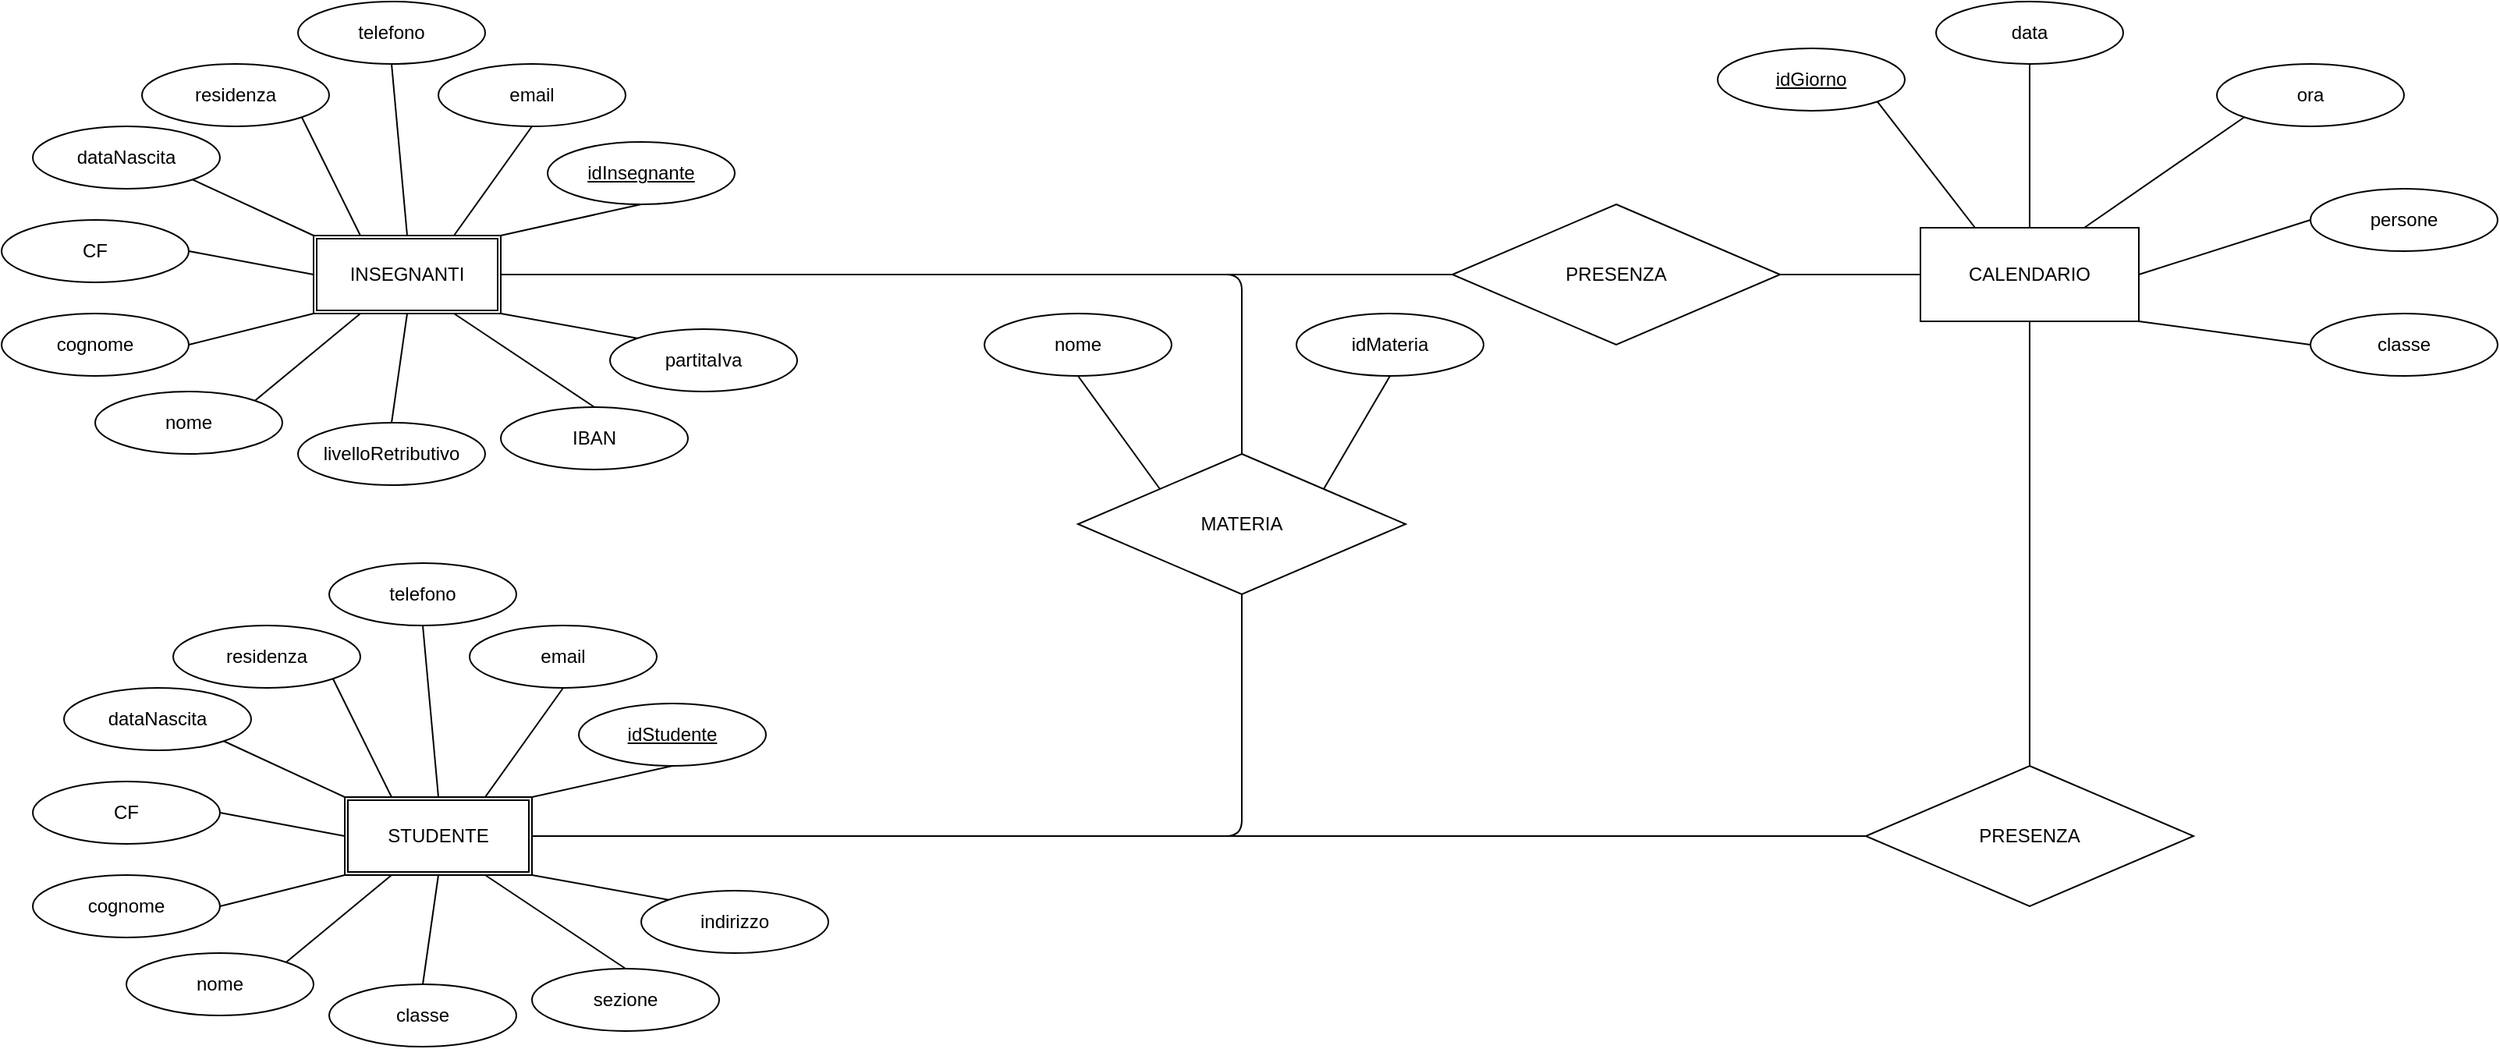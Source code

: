 <mxfile version="13.7.7" type="github" pages="2"><diagram id="qI81clyvV8bMDDEROBsS" name="E-R DIAGRAM"><mxGraphModel dx="1729" dy="923" grid="1" gridSize="10" guides="1" tooltips="1" connect="1" arrows="1" fold="1" page="1" pageScale="1" pageWidth="1654" pageHeight="1169" math="0" shadow="0"><root><mxCell id="dR3ndd4Q613FU5-W10N8-0"/><mxCell id="dR3ndd4Q613FU5-W10N8-1" parent="dR3ndd4Q613FU5-W10N8-0"/><mxCell id="dR3ndd4Q613FU5-W10N8-2" value="INSEGNANTI" style="shape=ext;double=1;rounded=0;whiteSpace=wrap;html=1;" vertex="1" parent="dR3ndd4Q613FU5-W10N8-1"><mxGeometry x="220" y="170" width="120" height="50" as="geometry"/></mxCell><mxCell id="dR3ndd4Q613FU5-W10N8-3" style="edgeStyle=orthogonalEdgeStyle;rounded=0;orthogonalLoop=1;jettySize=auto;html=1;exitX=0.5;exitY=1;exitDx=0;exitDy=0;" edge="1" parent="dR3ndd4Q613FU5-W10N8-1" source="dR3ndd4Q613FU5-W10N8-2" target="dR3ndd4Q613FU5-W10N8-2"><mxGeometry relative="1" as="geometry"/></mxCell><mxCell id="dR3ndd4Q613FU5-W10N8-4" value="nome" style="ellipse;whiteSpace=wrap;html=1;" vertex="1" parent="dR3ndd4Q613FU5-W10N8-1"><mxGeometry x="80" y="270" width="120" height="40" as="geometry"/></mxCell><mxCell id="dR3ndd4Q613FU5-W10N8-5" value="cognome" style="ellipse;whiteSpace=wrap;html=1;" vertex="1" parent="dR3ndd4Q613FU5-W10N8-1"><mxGeometry x="20" y="220" width="120" height="40" as="geometry"/></mxCell><mxCell id="dR3ndd4Q613FU5-W10N8-6" value="CF" style="ellipse;whiteSpace=wrap;html=1;" vertex="1" parent="dR3ndd4Q613FU5-W10N8-1"><mxGeometry x="20" y="160" width="120" height="40" as="geometry"/></mxCell><mxCell id="dR3ndd4Q613FU5-W10N8-7" value="dataNascita&lt;span style=&quot;color: rgba(0 , 0 , 0 , 0) ; font-family: monospace ; font-size: 0px&quot;&gt;%3CmxGraphModel%3E%3Croot%3E%3CmxCell%20id%3D%220%22%2F%3E%3CmxCell%20id%3D%221%22%20parent%3D%220%22%2F%3E%3CmxCell%20id%3D%222%22%20value%3D%22nome%22%20style%3D%22ellipse%3BwhiteSpace%3Dwrap%3Bhtml%3D1%3B%22%20vertex%3D%221%22%20parent%3D%221%22%3E%3CmxGeometry%20x%3D%22150%22%20y%3D%22710%22%20width%3D%22120%22%20height%3D%2240%22%20as%3D%22geometry%22%2F%3E%3C%2FmxCell%3E%3C%2Froot%3E%3C%2FmxGraphModel%3E&lt;/span&gt;" style="ellipse;whiteSpace=wrap;html=1;" vertex="1" parent="dR3ndd4Q613FU5-W10N8-1"><mxGeometry x="40" y="100" width="120" height="40" as="geometry"/></mxCell><mxCell id="dR3ndd4Q613FU5-W10N8-8" value="residenza" style="ellipse;whiteSpace=wrap;html=1;" vertex="1" parent="dR3ndd4Q613FU5-W10N8-1"><mxGeometry x="110" y="60" width="120" height="40" as="geometry"/></mxCell><mxCell id="dR3ndd4Q613FU5-W10N8-9" value="telefono" style="ellipse;whiteSpace=wrap;html=1;" vertex="1" parent="dR3ndd4Q613FU5-W10N8-1"><mxGeometry x="210" y="20" width="120" height="40" as="geometry"/></mxCell><mxCell id="dR3ndd4Q613FU5-W10N8-10" value="email" style="ellipse;whiteSpace=wrap;html=1;" vertex="1" parent="dR3ndd4Q613FU5-W10N8-1"><mxGeometry x="300" y="60" width="120" height="40" as="geometry"/></mxCell><mxCell id="dR3ndd4Q613FU5-W10N8-11" value="&lt;u&gt;idInsegnante&lt;/u&gt;" style="ellipse;whiteSpace=wrap;html=1;" vertex="1" parent="dR3ndd4Q613FU5-W10N8-1"><mxGeometry x="370" y="110" width="120" height="40" as="geometry"/></mxCell><mxCell id="dR3ndd4Q613FU5-W10N8-12" value="livelloRetributivo" style="ellipse;whiteSpace=wrap;html=1;" vertex="1" parent="dR3ndd4Q613FU5-W10N8-1"><mxGeometry x="210" y="290" width="120" height="40" as="geometry"/></mxCell><mxCell id="dR3ndd4Q613FU5-W10N8-13" value="" style="endArrow=none;html=1;entryX=0.5;entryY=1;entryDx=0;entryDy=0;exitX=0.5;exitY=0;exitDx=0;exitDy=0;" edge="1" parent="dR3ndd4Q613FU5-W10N8-1" source="dR3ndd4Q613FU5-W10N8-2" target="dR3ndd4Q613FU5-W10N8-9"><mxGeometry width="50" height="50" relative="1" as="geometry"><mxPoint x="260" y="230" as="sourcePoint"/><mxPoint x="310" y="180" as="targetPoint"/></mxGeometry></mxCell><mxCell id="dR3ndd4Q613FU5-W10N8-14" value="" style="endArrow=none;html=1;entryX=0.5;entryY=1;entryDx=0;entryDy=0;exitX=0.75;exitY=0;exitDx=0;exitDy=0;" edge="1" parent="dR3ndd4Q613FU5-W10N8-1" source="dR3ndd4Q613FU5-W10N8-2" target="dR3ndd4Q613FU5-W10N8-10"><mxGeometry width="50" height="50" relative="1" as="geometry"><mxPoint x="310" y="160" as="sourcePoint"/><mxPoint x="280" y="70" as="targetPoint"/></mxGeometry></mxCell><mxCell id="dR3ndd4Q613FU5-W10N8-15" value="" style="endArrow=none;html=1;entryX=0.5;entryY=1;entryDx=0;entryDy=0;exitX=1;exitY=0;exitDx=0;exitDy=0;" edge="1" parent="dR3ndd4Q613FU5-W10N8-1" source="dR3ndd4Q613FU5-W10N8-2" target="dR3ndd4Q613FU5-W10N8-11"><mxGeometry width="50" height="50" relative="1" as="geometry"><mxPoint x="300" y="190" as="sourcePoint"/><mxPoint x="290" y="80" as="targetPoint"/></mxGeometry></mxCell><mxCell id="dR3ndd4Q613FU5-W10N8-16" value="" style="endArrow=none;html=1;entryX=1;entryY=1;entryDx=0;entryDy=0;exitX=0.25;exitY=0;exitDx=0;exitDy=0;" edge="1" parent="dR3ndd4Q613FU5-W10N8-1" source="dR3ndd4Q613FU5-W10N8-2" target="dR3ndd4Q613FU5-W10N8-8"><mxGeometry width="50" height="50" relative="1" as="geometry"><mxPoint x="310" y="200" as="sourcePoint"/><mxPoint x="300" y="90" as="targetPoint"/></mxGeometry></mxCell><mxCell id="dR3ndd4Q613FU5-W10N8-17" value="" style="endArrow=none;html=1;entryX=1;entryY=1;entryDx=0;entryDy=0;exitX=0;exitY=0;exitDx=0;exitDy=0;" edge="1" parent="dR3ndd4Q613FU5-W10N8-1" source="dR3ndd4Q613FU5-W10N8-2" target="dR3ndd4Q613FU5-W10N8-7"><mxGeometry width="50" height="50" relative="1" as="geometry"><mxPoint x="320" y="210" as="sourcePoint"/><mxPoint x="310" y="100" as="targetPoint"/></mxGeometry></mxCell><mxCell id="dR3ndd4Q613FU5-W10N8-18" value="" style="endArrow=none;html=1;entryX=1;entryY=0.5;entryDx=0;entryDy=0;exitX=0;exitY=0.5;exitDx=0;exitDy=0;" edge="1" parent="dR3ndd4Q613FU5-W10N8-1" source="dR3ndd4Q613FU5-W10N8-2" target="dR3ndd4Q613FU5-W10N8-6"><mxGeometry width="50" height="50" relative="1" as="geometry"><mxPoint x="330" y="220" as="sourcePoint"/><mxPoint x="320" y="110" as="targetPoint"/></mxGeometry></mxCell><mxCell id="dR3ndd4Q613FU5-W10N8-19" value="" style="endArrow=none;html=1;entryX=1;entryY=0.5;entryDx=0;entryDy=0;exitX=0;exitY=1;exitDx=0;exitDy=0;" edge="1" parent="dR3ndd4Q613FU5-W10N8-1" source="dR3ndd4Q613FU5-W10N8-2" target="dR3ndd4Q613FU5-W10N8-5"><mxGeometry width="50" height="50" relative="1" as="geometry"><mxPoint x="340" y="230" as="sourcePoint"/><mxPoint x="330" y="120" as="targetPoint"/></mxGeometry></mxCell><mxCell id="dR3ndd4Q613FU5-W10N8-20" value="" style="endArrow=none;html=1;exitX=0.25;exitY=1;exitDx=0;exitDy=0;entryX=1;entryY=0;entryDx=0;entryDy=0;" edge="1" parent="dR3ndd4Q613FU5-W10N8-1" source="dR3ndd4Q613FU5-W10N8-2" target="dR3ndd4Q613FU5-W10N8-4"><mxGeometry width="50" height="50" relative="1" as="geometry"><mxPoint x="350" y="240" as="sourcePoint"/><mxPoint x="340" y="130" as="targetPoint"/></mxGeometry></mxCell><mxCell id="dR3ndd4Q613FU5-W10N8-21" value="" style="endArrow=none;html=1;entryX=0.5;entryY=1;entryDx=0;entryDy=0;exitX=0.5;exitY=0;exitDx=0;exitDy=0;" edge="1" parent="dR3ndd4Q613FU5-W10N8-1" source="dR3ndd4Q613FU5-W10N8-12" target="dR3ndd4Q613FU5-W10N8-2"><mxGeometry width="50" height="50" relative="1" as="geometry"><mxPoint x="360" y="250" as="sourcePoint"/><mxPoint x="350" y="140" as="targetPoint"/></mxGeometry></mxCell><mxCell id="dR3ndd4Q613FU5-W10N8-22" value="IBAN" style="ellipse;whiteSpace=wrap;html=1;" vertex="1" parent="dR3ndd4Q613FU5-W10N8-1"><mxGeometry x="340" y="280" width="120" height="40" as="geometry"/></mxCell><mxCell id="dR3ndd4Q613FU5-W10N8-23" value="partitaIva" style="ellipse;whiteSpace=wrap;html=1;" vertex="1" parent="dR3ndd4Q613FU5-W10N8-1"><mxGeometry x="410" y="230" width="120" height="40" as="geometry"/></mxCell><mxCell id="dR3ndd4Q613FU5-W10N8-24" value="" style="endArrow=none;html=1;entryX=0.5;entryY=0;entryDx=0;entryDy=0;exitX=0.75;exitY=1;exitDx=0;exitDy=0;" edge="1" parent="dR3ndd4Q613FU5-W10N8-1" source="dR3ndd4Q613FU5-W10N8-2" target="dR3ndd4Q613FU5-W10N8-22"><mxGeometry width="50" height="50" relative="1" as="geometry"><mxPoint x="260" y="230" as="sourcePoint"/><mxPoint x="310" y="180" as="targetPoint"/></mxGeometry></mxCell><mxCell id="dR3ndd4Q613FU5-W10N8-25" value="" style="endArrow=none;html=1;entryX=0;entryY=0;entryDx=0;entryDy=0;exitX=1;exitY=1;exitDx=0;exitDy=0;" edge="1" parent="dR3ndd4Q613FU5-W10N8-1" source="dR3ndd4Q613FU5-W10N8-2" target="dR3ndd4Q613FU5-W10N8-23"><mxGeometry width="50" height="50" relative="1" as="geometry"><mxPoint x="320" y="230" as="sourcePoint"/><mxPoint x="410" y="290" as="targetPoint"/></mxGeometry></mxCell><mxCell id="dR3ndd4Q613FU5-W10N8-26" value="STUDENTE" style="shape=ext;double=1;rounded=0;whiteSpace=wrap;html=1;" vertex="1" parent="dR3ndd4Q613FU5-W10N8-1"><mxGeometry x="240" y="530" width="120" height="50" as="geometry"/></mxCell><mxCell id="dR3ndd4Q613FU5-W10N8-27" style="edgeStyle=orthogonalEdgeStyle;rounded=0;orthogonalLoop=1;jettySize=auto;html=1;exitX=0.5;exitY=1;exitDx=0;exitDy=0;" edge="1" parent="dR3ndd4Q613FU5-W10N8-1" source="dR3ndd4Q613FU5-W10N8-26" target="dR3ndd4Q613FU5-W10N8-26"><mxGeometry relative="1" as="geometry"/></mxCell><mxCell id="dR3ndd4Q613FU5-W10N8-28" value="nome" style="ellipse;whiteSpace=wrap;html=1;" vertex="1" parent="dR3ndd4Q613FU5-W10N8-1"><mxGeometry x="100" y="630" width="120" height="40" as="geometry"/></mxCell><mxCell id="dR3ndd4Q613FU5-W10N8-29" value="cognome" style="ellipse;whiteSpace=wrap;html=1;" vertex="1" parent="dR3ndd4Q613FU5-W10N8-1"><mxGeometry x="40" y="580" width="120" height="40" as="geometry"/></mxCell><mxCell id="dR3ndd4Q613FU5-W10N8-30" value="CF" style="ellipse;whiteSpace=wrap;html=1;" vertex="1" parent="dR3ndd4Q613FU5-W10N8-1"><mxGeometry x="40" y="520" width="120" height="40" as="geometry"/></mxCell><mxCell id="dR3ndd4Q613FU5-W10N8-31" value="dataNascita&lt;span style=&quot;color: rgba(0 , 0 , 0 , 0) ; font-family: monospace ; font-size: 0px&quot;&gt;%3CmxGraphModel%3E%3Croot%3E%3CmxCell%20id%3D%220%22%2F%3E%3CmxCell%20id%3D%221%22%20parent%3D%220%22%2F%3E%3CmxCell%20id%3D%222%22%20value%3D%22nome%22%20style%3D%22ellipse%3BwhiteSpace%3Dwrap%3Bhtml%3D1%3B%22%20vertex%3D%221%22%20parent%3D%221%22%3E%3CmxGeometry%20x%3D%22150%22%20y%3D%22710%22%20width%3D%22120%22%20height%3D%2240%22%20as%3D%22geometry%22%2F%3E%3C%2FmxCell%3E%3C%2Froot%3E%3C%2FmxGraphModel%3E&lt;/span&gt;" style="ellipse;whiteSpace=wrap;html=1;" vertex="1" parent="dR3ndd4Q613FU5-W10N8-1"><mxGeometry x="60" y="460" width="120" height="40" as="geometry"/></mxCell><mxCell id="dR3ndd4Q613FU5-W10N8-32" value="residenza" style="ellipse;whiteSpace=wrap;html=1;" vertex="1" parent="dR3ndd4Q613FU5-W10N8-1"><mxGeometry x="130" y="420" width="120" height="40" as="geometry"/></mxCell><mxCell id="dR3ndd4Q613FU5-W10N8-33" value="telefono" style="ellipse;whiteSpace=wrap;html=1;" vertex="1" parent="dR3ndd4Q613FU5-W10N8-1"><mxGeometry x="230" y="380" width="120" height="40" as="geometry"/></mxCell><mxCell id="dR3ndd4Q613FU5-W10N8-34" value="email" style="ellipse;whiteSpace=wrap;html=1;" vertex="1" parent="dR3ndd4Q613FU5-W10N8-1"><mxGeometry x="320" y="420" width="120" height="40" as="geometry"/></mxCell><mxCell id="dR3ndd4Q613FU5-W10N8-35" value="&lt;u&gt;idStudente&lt;/u&gt;" style="ellipse;whiteSpace=wrap;html=1;" vertex="1" parent="dR3ndd4Q613FU5-W10N8-1"><mxGeometry x="390" y="470" width="120" height="40" as="geometry"/></mxCell><mxCell id="dR3ndd4Q613FU5-W10N8-36" value="classe" style="ellipse;whiteSpace=wrap;html=1;" vertex="1" parent="dR3ndd4Q613FU5-W10N8-1"><mxGeometry x="230" y="650" width="120" height="40" as="geometry"/></mxCell><mxCell id="dR3ndd4Q613FU5-W10N8-37" value="" style="endArrow=none;html=1;entryX=0.5;entryY=1;entryDx=0;entryDy=0;exitX=0.5;exitY=0;exitDx=0;exitDy=0;" edge="1" parent="dR3ndd4Q613FU5-W10N8-1" source="dR3ndd4Q613FU5-W10N8-26" target="dR3ndd4Q613FU5-W10N8-33"><mxGeometry width="50" height="50" relative="1" as="geometry"><mxPoint x="280" y="590" as="sourcePoint"/><mxPoint x="330" y="540" as="targetPoint"/></mxGeometry></mxCell><mxCell id="dR3ndd4Q613FU5-W10N8-38" value="" style="endArrow=none;html=1;entryX=0.5;entryY=1;entryDx=0;entryDy=0;exitX=0.75;exitY=0;exitDx=0;exitDy=0;" edge="1" parent="dR3ndd4Q613FU5-W10N8-1" source="dR3ndd4Q613FU5-W10N8-26" target="dR3ndd4Q613FU5-W10N8-34"><mxGeometry width="50" height="50" relative="1" as="geometry"><mxPoint x="330" y="520" as="sourcePoint"/><mxPoint x="300" y="430" as="targetPoint"/></mxGeometry></mxCell><mxCell id="dR3ndd4Q613FU5-W10N8-39" value="" style="endArrow=none;html=1;entryX=0.5;entryY=1;entryDx=0;entryDy=0;exitX=1;exitY=0;exitDx=0;exitDy=0;" edge="1" parent="dR3ndd4Q613FU5-W10N8-1" source="dR3ndd4Q613FU5-W10N8-26" target="dR3ndd4Q613FU5-W10N8-35"><mxGeometry width="50" height="50" relative="1" as="geometry"><mxPoint x="320" y="550" as="sourcePoint"/><mxPoint x="310" y="440" as="targetPoint"/></mxGeometry></mxCell><mxCell id="dR3ndd4Q613FU5-W10N8-40" value="" style="endArrow=none;html=1;entryX=1;entryY=1;entryDx=0;entryDy=0;exitX=0.25;exitY=0;exitDx=0;exitDy=0;" edge="1" parent="dR3ndd4Q613FU5-W10N8-1" source="dR3ndd4Q613FU5-W10N8-26" target="dR3ndd4Q613FU5-W10N8-32"><mxGeometry width="50" height="50" relative="1" as="geometry"><mxPoint x="330" y="560" as="sourcePoint"/><mxPoint x="320" y="450" as="targetPoint"/></mxGeometry></mxCell><mxCell id="dR3ndd4Q613FU5-W10N8-41" value="" style="endArrow=none;html=1;entryX=1;entryY=1;entryDx=0;entryDy=0;exitX=0;exitY=0;exitDx=0;exitDy=0;" edge="1" parent="dR3ndd4Q613FU5-W10N8-1" source="dR3ndd4Q613FU5-W10N8-26" target="dR3ndd4Q613FU5-W10N8-31"><mxGeometry width="50" height="50" relative="1" as="geometry"><mxPoint x="340" y="570" as="sourcePoint"/><mxPoint x="330" y="460" as="targetPoint"/></mxGeometry></mxCell><mxCell id="dR3ndd4Q613FU5-W10N8-42" value="" style="endArrow=none;html=1;entryX=1;entryY=0.5;entryDx=0;entryDy=0;exitX=0;exitY=0.5;exitDx=0;exitDy=0;" edge="1" parent="dR3ndd4Q613FU5-W10N8-1" source="dR3ndd4Q613FU5-W10N8-26" target="dR3ndd4Q613FU5-W10N8-30"><mxGeometry width="50" height="50" relative="1" as="geometry"><mxPoint x="350" y="580" as="sourcePoint"/><mxPoint x="340" y="470" as="targetPoint"/></mxGeometry></mxCell><mxCell id="dR3ndd4Q613FU5-W10N8-43" value="" style="endArrow=none;html=1;entryX=1;entryY=0.5;entryDx=0;entryDy=0;exitX=0;exitY=1;exitDx=0;exitDy=0;" edge="1" parent="dR3ndd4Q613FU5-W10N8-1" source="dR3ndd4Q613FU5-W10N8-26" target="dR3ndd4Q613FU5-W10N8-29"><mxGeometry width="50" height="50" relative="1" as="geometry"><mxPoint x="360" y="590" as="sourcePoint"/><mxPoint x="350" y="480" as="targetPoint"/></mxGeometry></mxCell><mxCell id="dR3ndd4Q613FU5-W10N8-44" value="" style="endArrow=none;html=1;exitX=0.25;exitY=1;exitDx=0;exitDy=0;entryX=1;entryY=0;entryDx=0;entryDy=0;" edge="1" parent="dR3ndd4Q613FU5-W10N8-1" source="dR3ndd4Q613FU5-W10N8-26" target="dR3ndd4Q613FU5-W10N8-28"><mxGeometry width="50" height="50" relative="1" as="geometry"><mxPoint x="370" y="600" as="sourcePoint"/><mxPoint x="360" y="490" as="targetPoint"/></mxGeometry></mxCell><mxCell id="dR3ndd4Q613FU5-W10N8-45" value="" style="endArrow=none;html=1;entryX=0.5;entryY=1;entryDx=0;entryDy=0;exitX=0.5;exitY=0;exitDx=0;exitDy=0;" edge="1" parent="dR3ndd4Q613FU5-W10N8-1" source="dR3ndd4Q613FU5-W10N8-36" target="dR3ndd4Q613FU5-W10N8-26"><mxGeometry width="50" height="50" relative="1" as="geometry"><mxPoint x="380" y="610" as="sourcePoint"/><mxPoint x="370" y="500" as="targetPoint"/></mxGeometry></mxCell><mxCell id="dR3ndd4Q613FU5-W10N8-46" value="sezione" style="ellipse;whiteSpace=wrap;html=1;" vertex="1" parent="dR3ndd4Q613FU5-W10N8-1"><mxGeometry x="360" y="640" width="120" height="40" as="geometry"/></mxCell><mxCell id="dR3ndd4Q613FU5-W10N8-47" value="indirizzo" style="ellipse;whiteSpace=wrap;html=1;" vertex="1" parent="dR3ndd4Q613FU5-W10N8-1"><mxGeometry x="430" y="590" width="120" height="40" as="geometry"/></mxCell><mxCell id="dR3ndd4Q613FU5-W10N8-48" value="" style="endArrow=none;html=1;entryX=0.5;entryY=0;entryDx=0;entryDy=0;exitX=0.75;exitY=1;exitDx=0;exitDy=0;" edge="1" parent="dR3ndd4Q613FU5-W10N8-1" source="dR3ndd4Q613FU5-W10N8-26" target="dR3ndd4Q613FU5-W10N8-46"><mxGeometry width="50" height="50" relative="1" as="geometry"><mxPoint x="280" y="590" as="sourcePoint"/><mxPoint x="330" y="540" as="targetPoint"/></mxGeometry></mxCell><mxCell id="dR3ndd4Q613FU5-W10N8-49" value="" style="endArrow=none;html=1;entryX=0;entryY=0;entryDx=0;entryDy=0;exitX=1;exitY=1;exitDx=0;exitDy=0;" edge="1" parent="dR3ndd4Q613FU5-W10N8-1" source="dR3ndd4Q613FU5-W10N8-26" target="dR3ndd4Q613FU5-W10N8-47"><mxGeometry width="50" height="50" relative="1" as="geometry"><mxPoint x="340" y="590" as="sourcePoint"/><mxPoint x="430" y="650" as="targetPoint"/></mxGeometry></mxCell><mxCell id="dR3ndd4Q613FU5-W10N8-50" value="MATERIA" style="rhombus;whiteSpace=wrap;html=1;" vertex="1" parent="dR3ndd4Q613FU5-W10N8-1"><mxGeometry x="710" y="310" width="210" height="90" as="geometry"/></mxCell><mxCell id="dR3ndd4Q613FU5-W10N8-51" value="" style="endArrow=none;html=1;entryX=0.5;entryY=0;entryDx=0;entryDy=0;exitX=1;exitY=0.5;exitDx=0;exitDy=0;" edge="1" parent="dR3ndd4Q613FU5-W10N8-1" source="dR3ndd4Q613FU5-W10N8-2" target="dR3ndd4Q613FU5-W10N8-50"><mxGeometry width="50" height="50" relative="1" as="geometry"><mxPoint x="440" y="390" as="sourcePoint"/><mxPoint x="490" y="340" as="targetPoint"/><Array as="points"><mxPoint x="815" y="195"/></Array></mxGeometry></mxCell><mxCell id="dR3ndd4Q613FU5-W10N8-52" value="" style="endArrow=none;html=1;entryX=0.5;entryY=1;entryDx=0;entryDy=0;exitX=1;exitY=0.5;exitDx=0;exitDy=0;" edge="1" parent="dR3ndd4Q613FU5-W10N8-1" source="dR3ndd4Q613FU5-W10N8-26" target="dR3ndd4Q613FU5-W10N8-50"><mxGeometry width="50" height="50" relative="1" as="geometry"><mxPoint x="350" y="205" as="sourcePoint"/><mxPoint x="605.0" y="310" as="targetPoint"/><Array as="points"><mxPoint x="815" y="555"/></Array></mxGeometry></mxCell><mxCell id="dR3ndd4Q613FU5-W10N8-53" value="nome" style="ellipse;whiteSpace=wrap;html=1;" vertex="1" parent="dR3ndd4Q613FU5-W10N8-1"><mxGeometry x="650" y="220" width="120" height="40" as="geometry"/></mxCell><mxCell id="dR3ndd4Q613FU5-W10N8-54" value="idMateria" style="ellipse;whiteSpace=wrap;html=1;" vertex="1" parent="dR3ndd4Q613FU5-W10N8-1"><mxGeometry x="850" y="220" width="120" height="40" as="geometry"/></mxCell><mxCell id="dR3ndd4Q613FU5-W10N8-57" style="edgeStyle=orthogonalEdgeStyle;rounded=0;orthogonalLoop=1;jettySize=auto;html=1;exitX=0.5;exitY=1;exitDx=0;exitDy=0;" edge="1" parent="dR3ndd4Q613FU5-W10N8-1"><mxGeometry relative="1" as="geometry"><mxPoint x="990" y="280" as="sourcePoint"/><mxPoint x="990" y="280" as="targetPoint"/></mxGeometry></mxCell><mxCell id="dR3ndd4Q613FU5-W10N8-58" value="" style="endArrow=none;html=1;entryX=0.5;entryY=1;entryDx=0;entryDy=0;exitX=1;exitY=0;exitDx=0;exitDy=0;" edge="1" parent="dR3ndd4Q613FU5-W10N8-1" source="dR3ndd4Q613FU5-W10N8-50" target="dR3ndd4Q613FU5-W10N8-54"><mxGeometry width="50" height="50" relative="1" as="geometry"><mxPoint x="440" y="390" as="sourcePoint"/><mxPoint x="490" y="340" as="targetPoint"/></mxGeometry></mxCell><mxCell id="dR3ndd4Q613FU5-W10N8-59" value="" style="endArrow=none;html=1;entryX=0.5;entryY=1;entryDx=0;entryDy=0;exitX=0;exitY=0;exitDx=0;exitDy=0;" edge="1" parent="dR3ndd4Q613FU5-W10N8-1" source="dR3ndd4Q613FU5-W10N8-50" target="dR3ndd4Q613FU5-W10N8-53"><mxGeometry width="50" height="50" relative="1" as="geometry"><mxPoint x="878" y="343" as="sourcePoint"/><mxPoint x="910" y="250" as="targetPoint"/></mxGeometry></mxCell><mxCell id="dR3ndd4Q613FU5-W10N8-63" value="CALENDARIO" style="rounded=0;whiteSpace=wrap;html=1;" vertex="1" parent="dR3ndd4Q613FU5-W10N8-1"><mxGeometry x="1250" y="165" width="140" height="60" as="geometry"/></mxCell><mxCell id="dR3ndd4Q613FU5-W10N8-64" value="data" style="ellipse;whiteSpace=wrap;html=1;" vertex="1" parent="dR3ndd4Q613FU5-W10N8-1"><mxGeometry x="1260" y="20" width="120" height="40" as="geometry"/></mxCell><mxCell id="dR3ndd4Q613FU5-W10N8-65" value="&lt;u&gt;idGiorno&lt;/u&gt;" style="ellipse;whiteSpace=wrap;html=1;" vertex="1" parent="dR3ndd4Q613FU5-W10N8-1"><mxGeometry x="1120" y="50" width="120" height="40" as="geometry"/></mxCell><mxCell id="dR3ndd4Q613FU5-W10N8-66" value="ora" style="ellipse;whiteSpace=wrap;html=1;" vertex="1" parent="dR3ndd4Q613FU5-W10N8-1"><mxGeometry x="1440" y="60" width="120" height="40" as="geometry"/></mxCell><mxCell id="dR3ndd4Q613FU5-W10N8-67" value="persone" style="ellipse;whiteSpace=wrap;html=1;" vertex="1" parent="dR3ndd4Q613FU5-W10N8-1"><mxGeometry x="1500" y="140" width="120" height="40" as="geometry"/></mxCell><mxCell id="dR3ndd4Q613FU5-W10N8-68" value="classe" style="ellipse;whiteSpace=wrap;html=1;" vertex="1" parent="dR3ndd4Q613FU5-W10N8-1"><mxGeometry x="1500" y="220" width="120" height="40" as="geometry"/></mxCell><mxCell id="dR3ndd4Q613FU5-W10N8-71" value="PRESENZA" style="rhombus;whiteSpace=wrap;html=1;" vertex="1" parent="dR3ndd4Q613FU5-W10N8-1"><mxGeometry x="1215" y="510" width="210" height="90" as="geometry"/></mxCell><mxCell id="dR3ndd4Q613FU5-W10N8-72" value="" style="endArrow=none;html=1;exitX=1;exitY=0.5;exitDx=0;exitDy=0;entryX=0;entryY=0.5;entryDx=0;entryDy=0;" edge="1" parent="dR3ndd4Q613FU5-W10N8-1" source="dR3ndd4Q613FU5-W10N8-26" target="dR3ndd4Q613FU5-W10N8-71"><mxGeometry width="50" height="50" relative="1" as="geometry"><mxPoint x="940" y="600" as="sourcePoint"/><mxPoint x="990" y="550" as="targetPoint"/></mxGeometry></mxCell><mxCell id="dR3ndd4Q613FU5-W10N8-73" value="" style="endArrow=none;html=1;entryX=0.5;entryY=1;entryDx=0;entryDy=0;exitX=0.5;exitY=0;exitDx=0;exitDy=0;" edge="1" parent="dR3ndd4Q613FU5-W10N8-1" source="dR3ndd4Q613FU5-W10N8-71" target="dR3ndd4Q613FU5-W10N8-63"><mxGeometry width="50" height="50" relative="1" as="geometry"><mxPoint x="860" y="310" as="sourcePoint"/><mxPoint x="910" y="260" as="targetPoint"/></mxGeometry></mxCell><mxCell id="dR3ndd4Q613FU5-W10N8-74" value="" style="endArrow=none;html=1;exitX=1;exitY=0.5;exitDx=0;exitDy=0;entryX=0;entryY=0.5;entryDx=0;entryDy=0;" edge="1" parent="dR3ndd4Q613FU5-W10N8-1" source="dR3ndd4Q613FU5-W10N8-2" target="dR3ndd4Q613FU5-W10N8-83"><mxGeometry width="50" height="50" relative="1" as="geometry"><mxPoint x="860" y="310" as="sourcePoint"/><mxPoint x="1010" y="195" as="targetPoint"/></mxGeometry></mxCell><mxCell id="dR3ndd4Q613FU5-W10N8-76" value="" style="endArrow=none;html=1;entryX=0.5;entryY=1;entryDx=0;entryDy=0;exitX=0.5;exitY=0;exitDx=0;exitDy=0;" edge="1" parent="dR3ndd4Q613FU5-W10N8-1" source="dR3ndd4Q613FU5-W10N8-63" target="dR3ndd4Q613FU5-W10N8-64"><mxGeometry width="50" height="50" relative="1" as="geometry"><mxPoint x="1295" y="145" as="sourcePoint"/><mxPoint x="1345" y="95" as="targetPoint"/></mxGeometry></mxCell><mxCell id="dR3ndd4Q613FU5-W10N8-78" value="" style="endArrow=none;html=1;entryX=1;entryY=1;entryDx=0;entryDy=0;exitX=0.25;exitY=0;exitDx=0;exitDy=0;" edge="1" parent="dR3ndd4Q613FU5-W10N8-1" source="dR3ndd4Q613FU5-W10N8-63" target="dR3ndd4Q613FU5-W10N8-65"><mxGeometry width="50" height="50" relative="1" as="geometry"><mxPoint x="1330" y="175" as="sourcePoint"/><mxPoint x="1330" y="70" as="targetPoint"/></mxGeometry></mxCell><mxCell id="dR3ndd4Q613FU5-W10N8-80" value="" style="endArrow=none;html=1;entryX=0;entryY=1;entryDx=0;entryDy=0;exitX=0.75;exitY=0;exitDx=0;exitDy=0;" edge="1" parent="dR3ndd4Q613FU5-W10N8-1" source="dR3ndd4Q613FU5-W10N8-63" target="dR3ndd4Q613FU5-W10N8-66"><mxGeometry width="50" height="50" relative="1" as="geometry"><mxPoint x="1340" y="185" as="sourcePoint"/><mxPoint x="1340" y="80" as="targetPoint"/></mxGeometry></mxCell><mxCell id="dR3ndd4Q613FU5-W10N8-81" value="" style="endArrow=none;html=1;entryX=0;entryY=0.5;entryDx=0;entryDy=0;exitX=1;exitY=0.5;exitDx=0;exitDy=0;" edge="1" parent="dR3ndd4Q613FU5-W10N8-1" source="dR3ndd4Q613FU5-W10N8-63" target="dR3ndd4Q613FU5-W10N8-67"><mxGeometry width="50" height="50" relative="1" as="geometry"><mxPoint x="1390" y="180" as="sourcePoint"/><mxPoint x="1350" y="90" as="targetPoint"/></mxGeometry></mxCell><mxCell id="dR3ndd4Q613FU5-W10N8-82" value="" style="endArrow=none;html=1;entryX=0;entryY=0.5;entryDx=0;entryDy=0;exitX=1;exitY=1;exitDx=0;exitDy=0;" edge="1" parent="dR3ndd4Q613FU5-W10N8-1" source="dR3ndd4Q613FU5-W10N8-63" target="dR3ndd4Q613FU5-W10N8-68"><mxGeometry width="50" height="50" relative="1" as="geometry"><mxPoint x="1360" y="205" as="sourcePoint"/><mxPoint x="1360" y="100" as="targetPoint"/></mxGeometry></mxCell><mxCell id="dR3ndd4Q613FU5-W10N8-83" value="PRESENZA" style="rhombus;whiteSpace=wrap;html=1;" vertex="1" parent="dR3ndd4Q613FU5-W10N8-1"><mxGeometry x="950" y="150" width="210" height="90" as="geometry"/></mxCell><mxCell id="dR3ndd4Q613FU5-W10N8-87" value="" style="endArrow=none;html=1;entryX=0;entryY=0.5;entryDx=0;entryDy=0;exitX=1;exitY=0.5;exitDx=0;exitDy=0;" edge="1" parent="dR3ndd4Q613FU5-W10N8-1" source="dR3ndd4Q613FU5-W10N8-83" target="dR3ndd4Q613FU5-W10N8-63"><mxGeometry width="50" height="50" relative="1" as="geometry"><mxPoint x="780" y="410" as="sourcePoint"/><mxPoint x="830" y="360" as="targetPoint"/></mxGeometry></mxCell></root></mxGraphModel></diagram><diagram id="hCikaq-Tgh7y2Y33-idz" name="relazionale"><mxGraphModel dx="1210" dy="646" grid="1" gridSize="10" guides="1" tooltips="1" connect="1" arrows="1" fold="1" page="1" pageScale="1" pageWidth="1169" pageHeight="827" math="0" shadow="0"><root><mxCell id="ctLo7r0rngJnMTK9mF5--0"/><mxCell id="ctLo7r0rngJnMTK9mF5--1" parent="ctLo7r0rngJnMTK9mF5--0"/><mxCell id="ctLo7r0rngJnMTK9mF5--2" value="INSEGNANTI" style="shape=table;html=1;whiteSpace=wrap;startSize=30;container=1;collapsible=0;childLayout=tableLayout;fixedRows=1;rowLines=0;fontStyle=1;align=center;" vertex="1" parent="ctLo7r0rngJnMTK9mF5--1"><mxGeometry x="50" y="110" width="180" height="390" as="geometry"/></mxCell><mxCell id="ctLo7r0rngJnMTK9mF5--3" value="" style="shape=partialRectangle;html=1;whiteSpace=wrap;collapsible=0;dropTarget=0;pointerEvents=0;fillColor=none;top=0;left=0;bottom=1;right=0;points=[[0,0.5],[1,0.5]];portConstraint=eastwest;" vertex="1" parent="ctLo7r0rngJnMTK9mF5--2"><mxGeometry y="30" width="180" height="30" as="geometry"/></mxCell><mxCell id="ctLo7r0rngJnMTK9mF5--4" value="1" style="shape=partialRectangle;html=1;whiteSpace=wrap;connectable=0;fillColor=none;top=0;left=0;bottom=0;right=0;overflow=hidden;" vertex="1" parent="ctLo7r0rngJnMTK9mF5--3"><mxGeometry width="40" height="30" as="geometry"/></mxCell><mxCell id="ctLo7r0rngJnMTK9mF5--5" value="&lt;u&gt;idInsegnanti&lt;/u&gt;" style="shape=partialRectangle;html=1;whiteSpace=wrap;connectable=0;fillColor=none;top=0;left=0;bottom=0;right=0;align=left;spacingLeft=6;overflow=hidden;" vertex="1" parent="ctLo7r0rngJnMTK9mF5--3"><mxGeometry x="40" width="140" height="30" as="geometry"/></mxCell><mxCell id="ctLo7r0rngJnMTK9mF5--6" value="" style="shape=partialRectangle;html=1;whiteSpace=wrap;collapsible=0;dropTarget=0;pointerEvents=0;fillColor=none;top=0;left=0;bottom=0;right=0;points=[[0,0.5],[1,0.5]];portConstraint=eastwest;" vertex="1" parent="ctLo7r0rngJnMTK9mF5--2"><mxGeometry y="60" width="180" height="30" as="geometry"/></mxCell><mxCell id="ctLo7r0rngJnMTK9mF5--7" value="2" style="shape=partialRectangle;html=1;whiteSpace=wrap;connectable=0;fillColor=none;top=0;left=0;bottom=0;right=0;overflow=hidden;" vertex="1" parent="ctLo7r0rngJnMTK9mF5--6"><mxGeometry width="40" height="30" as="geometry"/></mxCell><mxCell id="ctLo7r0rngJnMTK9mF5--8" value="nome" style="shape=partialRectangle;html=1;whiteSpace=wrap;connectable=0;fillColor=none;top=0;left=0;bottom=0;right=0;align=left;spacingLeft=6;overflow=hidden;" vertex="1" parent="ctLo7r0rngJnMTK9mF5--6"><mxGeometry x="40" width="140" height="30" as="geometry"/></mxCell><mxCell id="ctLo7r0rngJnMTK9mF5--9" value="" style="shape=partialRectangle;html=1;whiteSpace=wrap;collapsible=0;dropTarget=0;pointerEvents=0;fillColor=none;top=0;left=0;bottom=0;right=0;points=[[0,0.5],[1,0.5]];portConstraint=eastwest;" vertex="1" parent="ctLo7r0rngJnMTK9mF5--2"><mxGeometry y="90" width="180" height="30" as="geometry"/></mxCell><mxCell id="ctLo7r0rngJnMTK9mF5--10" value="3" style="shape=partialRectangle;html=1;whiteSpace=wrap;connectable=0;fillColor=none;top=0;left=0;bottom=0;right=0;overflow=hidden;" vertex="1" parent="ctLo7r0rngJnMTK9mF5--9"><mxGeometry width="40" height="30" as="geometry"/></mxCell><mxCell id="ctLo7r0rngJnMTK9mF5--11" value="cognome" style="shape=partialRectangle;html=1;whiteSpace=wrap;connectable=0;fillColor=none;top=0;left=0;bottom=0;right=0;align=left;spacingLeft=6;overflow=hidden;" vertex="1" parent="ctLo7r0rngJnMTK9mF5--9"><mxGeometry x="40" width="140" height="30" as="geometry"/></mxCell><mxCell id="ctLo7r0rngJnMTK9mF5--12" value="" style="shape=partialRectangle;html=1;whiteSpace=wrap;collapsible=0;dropTarget=0;pointerEvents=0;fillColor=none;top=0;left=0;bottom=0;right=0;points=[[0,0.5],[1,0.5]];portConstraint=eastwest;" vertex="1" parent="ctLo7r0rngJnMTK9mF5--2"><mxGeometry y="120" width="180" height="30" as="geometry"/></mxCell><mxCell id="ctLo7r0rngJnMTK9mF5--13" value="4" style="shape=partialRectangle;html=1;whiteSpace=wrap;connectable=0;fillColor=none;top=0;left=0;bottom=0;right=0;overflow=hidden;" vertex="1" parent="ctLo7r0rngJnMTK9mF5--12"><mxGeometry width="40" height="30" as="geometry"/></mxCell><mxCell id="ctLo7r0rngJnMTK9mF5--14" value="CF" style="shape=partialRectangle;html=1;whiteSpace=wrap;connectable=0;fillColor=none;top=0;left=0;bottom=0;right=0;align=left;spacingLeft=6;overflow=hidden;" vertex="1" parent="ctLo7r0rngJnMTK9mF5--12"><mxGeometry x="40" width="140" height="30" as="geometry"/></mxCell><mxCell id="ctLo7r0rngJnMTK9mF5--31" value="" style="shape=partialRectangle;html=1;whiteSpace=wrap;collapsible=0;dropTarget=0;pointerEvents=0;fillColor=none;top=0;left=0;bottom=0;right=0;points=[[0,0.5],[1,0.5]];portConstraint=eastwest;" vertex="1" parent="ctLo7r0rngJnMTK9mF5--2"><mxGeometry y="150" width="180" height="30" as="geometry"/></mxCell><mxCell id="ctLo7r0rngJnMTK9mF5--32" value="5" style="shape=partialRectangle;html=1;whiteSpace=wrap;connectable=0;fillColor=none;top=0;left=0;bottom=0;right=0;overflow=hidden;" vertex="1" parent="ctLo7r0rngJnMTK9mF5--31"><mxGeometry width="40" height="30" as="geometry"/></mxCell><mxCell id="ctLo7r0rngJnMTK9mF5--33" value="residenza" style="shape=partialRectangle;html=1;whiteSpace=wrap;connectable=0;fillColor=none;top=0;left=0;bottom=0;right=0;align=left;spacingLeft=6;overflow=hidden;" vertex="1" parent="ctLo7r0rngJnMTK9mF5--31"><mxGeometry x="40" width="140" height="30" as="geometry"/></mxCell><mxCell id="ctLo7r0rngJnMTK9mF5--28" value="" style="shape=partialRectangle;html=1;whiteSpace=wrap;collapsible=0;dropTarget=0;pointerEvents=0;fillColor=none;top=0;left=0;bottom=0;right=0;points=[[0,0.5],[1,0.5]];portConstraint=eastwest;" vertex="1" parent="ctLo7r0rngJnMTK9mF5--2"><mxGeometry y="180" width="180" height="30" as="geometry"/></mxCell><mxCell id="ctLo7r0rngJnMTK9mF5--29" value="6" style="shape=partialRectangle;html=1;whiteSpace=wrap;connectable=0;fillColor=none;top=0;left=0;bottom=0;right=0;overflow=hidden;" vertex="1" parent="ctLo7r0rngJnMTK9mF5--28"><mxGeometry width="40" height="30" as="geometry"/></mxCell><mxCell id="ctLo7r0rngJnMTK9mF5--30" value="telefono" style="shape=partialRectangle;html=1;whiteSpace=wrap;connectable=0;fillColor=none;top=0;left=0;bottom=0;right=0;align=left;spacingLeft=6;overflow=hidden;" vertex="1" parent="ctLo7r0rngJnMTK9mF5--28"><mxGeometry x="40" width="140" height="30" as="geometry"/></mxCell><mxCell id="ctLo7r0rngJnMTK9mF5--34" value="" style="shape=partialRectangle;html=1;whiteSpace=wrap;collapsible=0;dropTarget=0;pointerEvents=0;fillColor=none;top=0;left=0;bottom=0;right=0;points=[[0,0.5],[1,0.5]];portConstraint=eastwest;" vertex="1" parent="ctLo7r0rngJnMTK9mF5--2"><mxGeometry y="210" width="180" height="30" as="geometry"/></mxCell><mxCell id="ctLo7r0rngJnMTK9mF5--35" value="7" style="shape=partialRectangle;html=1;whiteSpace=wrap;connectable=0;fillColor=none;top=0;left=0;bottom=0;right=0;overflow=hidden;" vertex="1" parent="ctLo7r0rngJnMTK9mF5--34"><mxGeometry width="40" height="30" as="geometry"/></mxCell><mxCell id="ctLo7r0rngJnMTK9mF5--36" value="email" style="shape=partialRectangle;html=1;whiteSpace=wrap;connectable=0;fillColor=none;top=0;left=0;bottom=0;right=0;align=left;spacingLeft=6;overflow=hidden;" vertex="1" parent="ctLo7r0rngJnMTK9mF5--34"><mxGeometry x="40" width="140" height="30" as="geometry"/></mxCell><mxCell id="ctLo7r0rngJnMTK9mF5--37" value="" style="shape=partialRectangle;html=1;whiteSpace=wrap;collapsible=0;dropTarget=0;pointerEvents=0;fillColor=none;top=0;left=0;bottom=0;right=0;points=[[0,0.5],[1,0.5]];portConstraint=eastwest;" vertex="1" parent="ctLo7r0rngJnMTK9mF5--2"><mxGeometry y="240" width="180" height="30" as="geometry"/></mxCell><mxCell id="ctLo7r0rngJnMTK9mF5--38" value="8" style="shape=partialRectangle;html=1;whiteSpace=wrap;connectable=0;fillColor=none;top=0;left=0;bottom=0;right=0;overflow=hidden;" vertex="1" parent="ctLo7r0rngJnMTK9mF5--37"><mxGeometry width="40" height="30" as="geometry"/></mxCell><mxCell id="ctLo7r0rngJnMTK9mF5--39" value="dataNascita" style="shape=partialRectangle;html=1;whiteSpace=wrap;connectable=0;fillColor=none;top=0;left=0;bottom=0;right=0;align=left;spacingLeft=6;overflow=hidden;" vertex="1" parent="ctLo7r0rngJnMTK9mF5--37"><mxGeometry x="40" width="140" height="30" as="geometry"/></mxCell><mxCell id="ctLo7r0rngJnMTK9mF5--40" value="" style="shape=partialRectangle;html=1;whiteSpace=wrap;collapsible=0;dropTarget=0;pointerEvents=0;fillColor=none;top=0;left=0;bottom=0;right=0;points=[[0,0.5],[1,0.5]];portConstraint=eastwest;" vertex="1" parent="ctLo7r0rngJnMTK9mF5--2"><mxGeometry y="270" width="180" height="30" as="geometry"/></mxCell><mxCell id="ctLo7r0rngJnMTK9mF5--41" value="9" style="shape=partialRectangle;html=1;whiteSpace=wrap;connectable=0;fillColor=none;top=0;left=0;bottom=0;right=0;overflow=hidden;" vertex="1" parent="ctLo7r0rngJnMTK9mF5--40"><mxGeometry width="40" height="30" as="geometry"/></mxCell><mxCell id="ctLo7r0rngJnMTK9mF5--42" value="livelloRetributivo" style="shape=partialRectangle;html=1;whiteSpace=wrap;connectable=0;fillColor=none;top=0;left=0;bottom=0;right=0;align=left;spacingLeft=6;overflow=hidden;" vertex="1" parent="ctLo7r0rngJnMTK9mF5--40"><mxGeometry x="40" width="140" height="30" as="geometry"/></mxCell><mxCell id="ctLo7r0rngJnMTK9mF5--43" value="" style="shape=partialRectangle;html=1;whiteSpace=wrap;collapsible=0;dropTarget=0;pointerEvents=0;fillColor=none;top=0;left=0;bottom=0;right=0;points=[[0,0.5],[1,0.5]];portConstraint=eastwest;" vertex="1" parent="ctLo7r0rngJnMTK9mF5--2"><mxGeometry y="300" width="180" height="30" as="geometry"/></mxCell><mxCell id="ctLo7r0rngJnMTK9mF5--44" value="10" style="shape=partialRectangle;html=1;whiteSpace=wrap;connectable=0;fillColor=none;top=0;left=0;bottom=0;right=0;overflow=hidden;" vertex="1" parent="ctLo7r0rngJnMTK9mF5--43"><mxGeometry width="40" height="30" as="geometry"/></mxCell><mxCell id="ctLo7r0rngJnMTK9mF5--45" value="IBAN" style="shape=partialRectangle;html=1;whiteSpace=wrap;connectable=0;fillColor=none;top=0;left=0;bottom=0;right=0;align=left;spacingLeft=6;overflow=hidden;" vertex="1" parent="ctLo7r0rngJnMTK9mF5--43"><mxGeometry x="40" width="140" height="30" as="geometry"/></mxCell><mxCell id="ctLo7r0rngJnMTK9mF5--46" value="" style="shape=partialRectangle;html=1;whiteSpace=wrap;collapsible=0;dropTarget=0;pointerEvents=0;fillColor=none;top=0;left=0;bottom=0;right=0;points=[[0,0.5],[1,0.5]];portConstraint=eastwest;" vertex="1" parent="ctLo7r0rngJnMTK9mF5--2"><mxGeometry y="330" width="180" height="30" as="geometry"/></mxCell><mxCell id="ctLo7r0rngJnMTK9mF5--47" value="11" style="shape=partialRectangle;html=1;whiteSpace=wrap;connectable=0;fillColor=none;top=0;left=0;bottom=0;right=0;overflow=hidden;" vertex="1" parent="ctLo7r0rngJnMTK9mF5--46"><mxGeometry width="40" height="30" as="geometry"/></mxCell><mxCell id="ctLo7r0rngJnMTK9mF5--48" value="pIVA" style="shape=partialRectangle;html=1;whiteSpace=wrap;connectable=0;fillColor=none;top=0;left=0;bottom=0;right=0;align=left;spacingLeft=6;overflow=hidden;" vertex="1" parent="ctLo7r0rngJnMTK9mF5--46"><mxGeometry x="40" width="140" height="30" as="geometry"/></mxCell><mxCell id="ctLo7r0rngJnMTK9mF5--93" value="MATERIA" style="shape=table;html=1;whiteSpace=wrap;startSize=30;container=1;collapsible=0;childLayout=tableLayout;fixedRows=1;rowLines=0;fontStyle=1;align=center;" vertex="1" parent="ctLo7r0rngJnMTK9mF5--1"><mxGeometry x="440" y="110" width="180" height="120" as="geometry"/></mxCell><mxCell id="ctLo7r0rngJnMTK9mF5--94" value="" style="shape=partialRectangle;html=1;whiteSpace=wrap;collapsible=0;dropTarget=0;pointerEvents=0;fillColor=none;top=0;left=0;bottom=1;right=0;points=[[0,0.5],[1,0.5]];portConstraint=eastwest;" vertex="1" parent="ctLo7r0rngJnMTK9mF5--93"><mxGeometry y="30" width="180" height="30" as="geometry"/></mxCell><mxCell id="ctLo7r0rngJnMTK9mF5--95" value="1" style="shape=partialRectangle;html=1;whiteSpace=wrap;connectable=0;fillColor=none;top=0;left=0;bottom=0;right=0;overflow=hidden;" vertex="1" parent="ctLo7r0rngJnMTK9mF5--94"><mxGeometry width="40" height="30" as="geometry"/></mxCell><mxCell id="ctLo7r0rngJnMTK9mF5--96" value="&lt;u&gt;idMateria&lt;/u&gt;" style="shape=partialRectangle;html=1;whiteSpace=wrap;connectable=0;fillColor=none;top=0;left=0;bottom=0;right=0;align=left;spacingLeft=6;overflow=hidden;" vertex="1" parent="ctLo7r0rngJnMTK9mF5--94"><mxGeometry x="40" width="140" height="30" as="geometry"/></mxCell><mxCell id="ctLo7r0rngJnMTK9mF5--97" value="" style="shape=partialRectangle;html=1;whiteSpace=wrap;collapsible=0;dropTarget=0;pointerEvents=0;fillColor=none;top=0;left=0;bottom=0;right=0;points=[[0,0.5],[1,0.5]];portConstraint=eastwest;" vertex="1" parent="ctLo7r0rngJnMTK9mF5--93"><mxGeometry y="60" width="180" height="30" as="geometry"/></mxCell><mxCell id="ctLo7r0rngJnMTK9mF5--98" value="2" style="shape=partialRectangle;html=1;whiteSpace=wrap;connectable=0;fillColor=none;top=0;left=0;bottom=0;right=0;overflow=hidden;" vertex="1" parent="ctLo7r0rngJnMTK9mF5--97"><mxGeometry width="40" height="30" as="geometry"/></mxCell><mxCell id="ctLo7r0rngJnMTK9mF5--99" value="nome" style="shape=partialRectangle;html=1;whiteSpace=wrap;connectable=0;fillColor=none;top=0;left=0;bottom=0;right=0;align=left;spacingLeft=6;overflow=hidden;" vertex="1" parent="ctLo7r0rngJnMTK9mF5--97"><mxGeometry x="40" width="140" height="30" as="geometry"/></mxCell><mxCell id="JYq0jCg6QTllbjSRNJWi-0" value="" style="edgeStyle=entityRelationEdgeStyle;fontSize=12;html=1;endArrow=ERoneToMany;startArrow=ERoneToMany;entryX=0;entryY=0.5;entryDx=0;entryDy=0;exitX=1;exitY=0.5;exitDx=0;exitDy=0;" edge="1" parent="ctLo7r0rngJnMTK9mF5--1" source="ctLo7r0rngJnMTK9mF5--3" target="ctLo7r0rngJnMTK9mF5--94"><mxGeometry width="100" height="100" relative="1" as="geometry"><mxPoint x="240" y="140" as="sourcePoint"/><mxPoint x="390" y="300" as="targetPoint"/></mxGeometry></mxCell><mxCell id="ctLo7r0rngJnMTK9mF5--49" value="STUDENTI" style="shape=table;html=1;whiteSpace=wrap;startSize=30;container=1;collapsible=0;childLayout=tableLayout;fixedRows=1;rowLines=0;fontStyle=1;align=center;" vertex="1" parent="ctLo7r0rngJnMTK9mF5--1"><mxGeometry x="700" y="110" width="180" height="390" as="geometry"/></mxCell><mxCell id="ctLo7r0rngJnMTK9mF5--50" value="" style="shape=partialRectangle;html=1;whiteSpace=wrap;collapsible=0;dropTarget=0;pointerEvents=0;fillColor=none;top=0;left=0;bottom=1;right=0;points=[[0,0.5],[1,0.5]];portConstraint=eastwest;" vertex="1" parent="ctLo7r0rngJnMTK9mF5--49"><mxGeometry y="30" width="180" height="30" as="geometry"/></mxCell><mxCell id="ctLo7r0rngJnMTK9mF5--51" value="1" style="shape=partialRectangle;html=1;whiteSpace=wrap;connectable=0;fillColor=none;top=0;left=0;bottom=0;right=0;overflow=hidden;" vertex="1" parent="ctLo7r0rngJnMTK9mF5--50"><mxGeometry width="40" height="30" as="geometry"/></mxCell><mxCell id="ctLo7r0rngJnMTK9mF5--52" value="&lt;u&gt;idStudenti&lt;/u&gt;" style="shape=partialRectangle;html=1;whiteSpace=wrap;connectable=0;fillColor=none;top=0;left=0;bottom=0;right=0;align=left;spacingLeft=6;overflow=hidden;" vertex="1" parent="ctLo7r0rngJnMTK9mF5--50"><mxGeometry x="40" width="140" height="30" as="geometry"/></mxCell><mxCell id="ctLo7r0rngJnMTK9mF5--53" value="" style="shape=partialRectangle;html=1;whiteSpace=wrap;collapsible=0;dropTarget=0;pointerEvents=0;fillColor=none;top=0;left=0;bottom=0;right=0;points=[[0,0.5],[1,0.5]];portConstraint=eastwest;" vertex="1" parent="ctLo7r0rngJnMTK9mF5--49"><mxGeometry y="60" width="180" height="30" as="geometry"/></mxCell><mxCell id="ctLo7r0rngJnMTK9mF5--54" value="2" style="shape=partialRectangle;html=1;whiteSpace=wrap;connectable=0;fillColor=none;top=0;left=0;bottom=0;right=0;overflow=hidden;" vertex="1" parent="ctLo7r0rngJnMTK9mF5--53"><mxGeometry width="40" height="30" as="geometry"/></mxCell><mxCell id="ctLo7r0rngJnMTK9mF5--55" value="nome" style="shape=partialRectangle;html=1;whiteSpace=wrap;connectable=0;fillColor=none;top=0;left=0;bottom=0;right=0;align=left;spacingLeft=6;overflow=hidden;" vertex="1" parent="ctLo7r0rngJnMTK9mF5--53"><mxGeometry x="40" width="140" height="30" as="geometry"/></mxCell><mxCell id="ctLo7r0rngJnMTK9mF5--56" value="" style="shape=partialRectangle;html=1;whiteSpace=wrap;collapsible=0;dropTarget=0;pointerEvents=0;fillColor=none;top=0;left=0;bottom=0;right=0;points=[[0,0.5],[1,0.5]];portConstraint=eastwest;" vertex="1" parent="ctLo7r0rngJnMTK9mF5--49"><mxGeometry y="90" width="180" height="30" as="geometry"/></mxCell><mxCell id="ctLo7r0rngJnMTK9mF5--57" value="3" style="shape=partialRectangle;html=1;whiteSpace=wrap;connectable=0;fillColor=none;top=0;left=0;bottom=0;right=0;overflow=hidden;" vertex="1" parent="ctLo7r0rngJnMTK9mF5--56"><mxGeometry width="40" height="30" as="geometry"/></mxCell><mxCell id="ctLo7r0rngJnMTK9mF5--58" value="cognome" style="shape=partialRectangle;html=1;whiteSpace=wrap;connectable=0;fillColor=none;top=0;left=0;bottom=0;right=0;align=left;spacingLeft=6;overflow=hidden;" vertex="1" parent="ctLo7r0rngJnMTK9mF5--56"><mxGeometry x="40" width="140" height="30" as="geometry"/></mxCell><mxCell id="ctLo7r0rngJnMTK9mF5--59" value="" style="shape=partialRectangle;html=1;whiteSpace=wrap;collapsible=0;dropTarget=0;pointerEvents=0;fillColor=none;top=0;left=0;bottom=0;right=0;points=[[0,0.5],[1,0.5]];portConstraint=eastwest;" vertex="1" parent="ctLo7r0rngJnMTK9mF5--49"><mxGeometry y="120" width="180" height="30" as="geometry"/></mxCell><mxCell id="ctLo7r0rngJnMTK9mF5--60" value="4" style="shape=partialRectangle;html=1;whiteSpace=wrap;connectable=0;fillColor=none;top=0;left=0;bottom=0;right=0;overflow=hidden;" vertex="1" parent="ctLo7r0rngJnMTK9mF5--59"><mxGeometry width="40" height="30" as="geometry"/></mxCell><mxCell id="ctLo7r0rngJnMTK9mF5--61" value="CF" style="shape=partialRectangle;html=1;whiteSpace=wrap;connectable=0;fillColor=none;top=0;left=0;bottom=0;right=0;align=left;spacingLeft=6;overflow=hidden;" vertex="1" parent="ctLo7r0rngJnMTK9mF5--59"><mxGeometry x="40" width="140" height="30" as="geometry"/></mxCell><mxCell id="ctLo7r0rngJnMTK9mF5--62" value="" style="shape=partialRectangle;html=1;whiteSpace=wrap;collapsible=0;dropTarget=0;pointerEvents=0;fillColor=none;top=0;left=0;bottom=0;right=0;points=[[0,0.5],[1,0.5]];portConstraint=eastwest;" vertex="1" parent="ctLo7r0rngJnMTK9mF5--49"><mxGeometry y="150" width="180" height="30" as="geometry"/></mxCell><mxCell id="ctLo7r0rngJnMTK9mF5--63" value="5" style="shape=partialRectangle;html=1;whiteSpace=wrap;connectable=0;fillColor=none;top=0;left=0;bottom=0;right=0;overflow=hidden;" vertex="1" parent="ctLo7r0rngJnMTK9mF5--62"><mxGeometry width="40" height="30" as="geometry"/></mxCell><mxCell id="ctLo7r0rngJnMTK9mF5--64" value="residenza" style="shape=partialRectangle;html=1;whiteSpace=wrap;connectable=0;fillColor=none;top=0;left=0;bottom=0;right=0;align=left;spacingLeft=6;overflow=hidden;" vertex="1" parent="ctLo7r0rngJnMTK9mF5--62"><mxGeometry x="40" width="140" height="30" as="geometry"/></mxCell><mxCell id="ctLo7r0rngJnMTK9mF5--65" value="" style="shape=partialRectangle;html=1;whiteSpace=wrap;collapsible=0;dropTarget=0;pointerEvents=0;fillColor=none;top=0;left=0;bottom=0;right=0;points=[[0,0.5],[1,0.5]];portConstraint=eastwest;" vertex="1" parent="ctLo7r0rngJnMTK9mF5--49"><mxGeometry y="180" width="180" height="30" as="geometry"/></mxCell><mxCell id="ctLo7r0rngJnMTK9mF5--66" value="6" style="shape=partialRectangle;html=1;whiteSpace=wrap;connectable=0;fillColor=none;top=0;left=0;bottom=0;right=0;overflow=hidden;" vertex="1" parent="ctLo7r0rngJnMTK9mF5--65"><mxGeometry width="40" height="30" as="geometry"/></mxCell><mxCell id="ctLo7r0rngJnMTK9mF5--67" value="telefono" style="shape=partialRectangle;html=1;whiteSpace=wrap;connectable=0;fillColor=none;top=0;left=0;bottom=0;right=0;align=left;spacingLeft=6;overflow=hidden;" vertex="1" parent="ctLo7r0rngJnMTK9mF5--65"><mxGeometry x="40" width="140" height="30" as="geometry"/></mxCell><mxCell id="ctLo7r0rngJnMTK9mF5--68" value="" style="shape=partialRectangle;html=1;whiteSpace=wrap;collapsible=0;dropTarget=0;pointerEvents=0;fillColor=none;top=0;left=0;bottom=0;right=0;points=[[0,0.5],[1,0.5]];portConstraint=eastwest;" vertex="1" parent="ctLo7r0rngJnMTK9mF5--49"><mxGeometry y="210" width="180" height="30" as="geometry"/></mxCell><mxCell id="ctLo7r0rngJnMTK9mF5--69" value="7" style="shape=partialRectangle;html=1;whiteSpace=wrap;connectable=0;fillColor=none;top=0;left=0;bottom=0;right=0;overflow=hidden;" vertex="1" parent="ctLo7r0rngJnMTK9mF5--68"><mxGeometry width="40" height="30" as="geometry"/></mxCell><mxCell id="ctLo7r0rngJnMTK9mF5--70" value="email" style="shape=partialRectangle;html=1;whiteSpace=wrap;connectable=0;fillColor=none;top=0;left=0;bottom=0;right=0;align=left;spacingLeft=6;overflow=hidden;" vertex="1" parent="ctLo7r0rngJnMTK9mF5--68"><mxGeometry x="40" width="140" height="30" as="geometry"/></mxCell><mxCell id="ctLo7r0rngJnMTK9mF5--71" value="" style="shape=partialRectangle;html=1;whiteSpace=wrap;collapsible=0;dropTarget=0;pointerEvents=0;fillColor=none;top=0;left=0;bottom=0;right=0;points=[[0,0.5],[1,0.5]];portConstraint=eastwest;" vertex="1" parent="ctLo7r0rngJnMTK9mF5--49"><mxGeometry y="240" width="180" height="30" as="geometry"/></mxCell><mxCell id="ctLo7r0rngJnMTK9mF5--72" value="8" style="shape=partialRectangle;html=1;whiteSpace=wrap;connectable=0;fillColor=none;top=0;left=0;bottom=0;right=0;overflow=hidden;" vertex="1" parent="ctLo7r0rngJnMTK9mF5--71"><mxGeometry width="40" height="30" as="geometry"/></mxCell><mxCell id="ctLo7r0rngJnMTK9mF5--73" value="dataNascita" style="shape=partialRectangle;html=1;whiteSpace=wrap;connectable=0;fillColor=none;top=0;left=0;bottom=0;right=0;align=left;spacingLeft=6;overflow=hidden;" vertex="1" parent="ctLo7r0rngJnMTK9mF5--71"><mxGeometry x="40" width="140" height="30" as="geometry"/></mxCell><mxCell id="ctLo7r0rngJnMTK9mF5--74" value="" style="shape=partialRectangle;html=1;whiteSpace=wrap;collapsible=0;dropTarget=0;pointerEvents=0;fillColor=none;top=0;left=0;bottom=0;right=0;points=[[0,0.5],[1,0.5]];portConstraint=eastwest;" vertex="1" parent="ctLo7r0rngJnMTK9mF5--49"><mxGeometry y="270" width="180" height="30" as="geometry"/></mxCell><mxCell id="ctLo7r0rngJnMTK9mF5--75" value="9" style="shape=partialRectangle;html=1;whiteSpace=wrap;connectable=0;fillColor=none;top=0;left=0;bottom=0;right=0;overflow=hidden;" vertex="1" parent="ctLo7r0rngJnMTK9mF5--74"><mxGeometry width="40" height="30" as="geometry"/></mxCell><mxCell id="ctLo7r0rngJnMTK9mF5--76" value="classe" style="shape=partialRectangle;html=1;whiteSpace=wrap;connectable=0;fillColor=none;top=0;left=0;bottom=0;right=0;align=left;spacingLeft=6;overflow=hidden;" vertex="1" parent="ctLo7r0rngJnMTK9mF5--74"><mxGeometry x="40" width="140" height="30" as="geometry"/></mxCell><mxCell id="ctLo7r0rngJnMTK9mF5--77" value="" style="shape=partialRectangle;html=1;whiteSpace=wrap;collapsible=0;dropTarget=0;pointerEvents=0;fillColor=none;top=0;left=0;bottom=0;right=0;points=[[0,0.5],[1,0.5]];portConstraint=eastwest;" vertex="1" parent="ctLo7r0rngJnMTK9mF5--49"><mxGeometry y="300" width="180" height="30" as="geometry"/></mxCell><mxCell id="ctLo7r0rngJnMTK9mF5--78" value="10" style="shape=partialRectangle;html=1;whiteSpace=wrap;connectable=0;fillColor=none;top=0;left=0;bottom=0;right=0;overflow=hidden;" vertex="1" parent="ctLo7r0rngJnMTK9mF5--77"><mxGeometry width="40" height="30" as="geometry"/></mxCell><mxCell id="ctLo7r0rngJnMTK9mF5--79" value="sezione" style="shape=partialRectangle;html=1;whiteSpace=wrap;connectable=0;fillColor=none;top=0;left=0;bottom=0;right=0;align=left;spacingLeft=6;overflow=hidden;" vertex="1" parent="ctLo7r0rngJnMTK9mF5--77"><mxGeometry x="40" width="140" height="30" as="geometry"/></mxCell><mxCell id="ctLo7r0rngJnMTK9mF5--80" value="" style="shape=partialRectangle;html=1;whiteSpace=wrap;collapsible=0;dropTarget=0;pointerEvents=0;fillColor=none;top=0;left=0;bottom=0;right=0;points=[[0,0.5],[1,0.5]];portConstraint=eastwest;" vertex="1" parent="ctLo7r0rngJnMTK9mF5--49"><mxGeometry y="330" width="180" height="30" as="geometry"/></mxCell><mxCell id="ctLo7r0rngJnMTK9mF5--81" value="11" style="shape=partialRectangle;html=1;whiteSpace=wrap;connectable=0;fillColor=none;top=0;left=0;bottom=0;right=0;overflow=hidden;" vertex="1" parent="ctLo7r0rngJnMTK9mF5--80"><mxGeometry width="40" height="30" as="geometry"/></mxCell><mxCell id="ctLo7r0rngJnMTK9mF5--82" value="indirizzo" style="shape=partialRectangle;html=1;whiteSpace=wrap;connectable=0;fillColor=none;top=0;left=0;bottom=0;right=0;align=left;spacingLeft=6;overflow=hidden;" vertex="1" parent="ctLo7r0rngJnMTK9mF5--80"><mxGeometry x="40" width="140" height="30" as="geometry"/></mxCell><mxCell id="JYq0jCg6QTllbjSRNJWi-2" value="" style="edgeStyle=entityRelationEdgeStyle;fontSize=12;html=1;endArrow=ERzeroToMany;endFill=1;startArrow=ERzeroToMany;entryX=-0.008;entryY=0.283;entryDx=0;entryDy=0;exitX=1;exitY=0.5;exitDx=0;exitDy=0;entryPerimeter=0;" edge="1" parent="ctLo7r0rngJnMTK9mF5--1" source="ctLo7r0rngJnMTK9mF5--94" target="ctLo7r0rngJnMTK9mF5--50"><mxGeometry width="100" height="100" relative="1" as="geometry"><mxPoint x="290" y="400" as="sourcePoint"/><mxPoint x="390" y="300" as="targetPoint"/></mxGeometry></mxCell><mxCell id="ctLo7r0rngJnMTK9mF5--127" value="CALENDARIO" style="shape=table;html=1;whiteSpace=wrap;startSize=30;container=1;collapsible=0;childLayout=tableLayout;fixedRows=1;rowLines=0;fontStyle=1;align=center;" vertex="1" parent="ctLo7r0rngJnMTK9mF5--1"><mxGeometry x="380" y="300" width="180" height="240" as="geometry"/></mxCell><mxCell id="ctLo7r0rngJnMTK9mF5--128" value="" style="shape=partialRectangle;html=1;whiteSpace=wrap;collapsible=0;dropTarget=0;pointerEvents=0;fillColor=none;top=0;left=0;bottom=1;right=0;points=[[0,0.5],[1,0.5]];portConstraint=eastwest;" vertex="1" parent="ctLo7r0rngJnMTK9mF5--127"><mxGeometry y="30" width="180" height="30" as="geometry"/></mxCell><mxCell id="ctLo7r0rngJnMTK9mF5--129" value="1" style="shape=partialRectangle;html=1;whiteSpace=wrap;connectable=0;fillColor=none;top=0;left=0;bottom=0;right=0;overflow=hidden;" vertex="1" parent="ctLo7r0rngJnMTK9mF5--128"><mxGeometry width="40" height="30" as="geometry"/></mxCell><mxCell id="ctLo7r0rngJnMTK9mF5--130" value="&lt;u&gt;idCalendario&lt;/u&gt;" style="shape=partialRectangle;html=1;whiteSpace=wrap;connectable=0;fillColor=none;top=0;left=0;bottom=0;right=0;align=left;spacingLeft=6;overflow=hidden;" vertex="1" parent="ctLo7r0rngJnMTK9mF5--128"><mxGeometry x="40" width="140" height="30" as="geometry"/></mxCell><mxCell id="ctLo7r0rngJnMTK9mF5--131" value="" style="shape=partialRectangle;html=1;whiteSpace=wrap;collapsible=0;dropTarget=0;pointerEvents=0;fillColor=none;top=0;left=0;bottom=0;right=0;points=[[0,0.5],[1,0.5]];portConstraint=eastwest;" vertex="1" parent="ctLo7r0rngJnMTK9mF5--127"><mxGeometry y="60" width="180" height="30" as="geometry"/></mxCell><mxCell id="ctLo7r0rngJnMTK9mF5--132" value="2" style="shape=partialRectangle;html=1;whiteSpace=wrap;connectable=0;fillColor=none;top=0;left=0;bottom=0;right=0;overflow=hidden;" vertex="1" parent="ctLo7r0rngJnMTK9mF5--131"><mxGeometry width="40" height="30" as="geometry"/></mxCell><mxCell id="ctLo7r0rngJnMTK9mF5--133" value="data" style="shape=partialRectangle;html=1;whiteSpace=wrap;connectable=0;fillColor=none;top=0;left=0;bottom=0;right=0;align=left;spacingLeft=6;overflow=hidden;" vertex="1" parent="ctLo7r0rngJnMTK9mF5--131"><mxGeometry x="40" width="140" height="30" as="geometry"/></mxCell><mxCell id="ctLo7r0rngJnMTK9mF5--134" value="" style="shape=partialRectangle;html=1;whiteSpace=wrap;collapsible=0;dropTarget=0;pointerEvents=0;fillColor=none;top=0;left=0;bottom=0;right=0;points=[[0,0.5],[1,0.5]];portConstraint=eastwest;" vertex="1" parent="ctLo7r0rngJnMTK9mF5--127"><mxGeometry y="90" width="180" height="30" as="geometry"/></mxCell><mxCell id="ctLo7r0rngJnMTK9mF5--135" value="3" style="shape=partialRectangle;html=1;whiteSpace=wrap;connectable=0;fillColor=none;top=0;left=0;bottom=0;right=0;overflow=hidden;" vertex="1" parent="ctLo7r0rngJnMTK9mF5--134"><mxGeometry width="40" height="30" as="geometry"/></mxCell><mxCell id="ctLo7r0rngJnMTK9mF5--136" value="ora" style="shape=partialRectangle;html=1;whiteSpace=wrap;connectable=0;fillColor=none;top=0;left=0;bottom=0;right=0;align=left;spacingLeft=6;overflow=hidden;" vertex="1" parent="ctLo7r0rngJnMTK9mF5--134"><mxGeometry x="40" width="140" height="30" as="geometry"/></mxCell><mxCell id="ctLo7r0rngJnMTK9mF5--137" value="" style="shape=partialRectangle;html=1;whiteSpace=wrap;collapsible=0;dropTarget=0;pointerEvents=0;fillColor=none;top=0;left=0;bottom=0;right=0;points=[[0,0.5],[1,0.5]];portConstraint=eastwest;" vertex="1" parent="ctLo7r0rngJnMTK9mF5--127"><mxGeometry y="120" width="180" height="30" as="geometry"/></mxCell><mxCell id="ctLo7r0rngJnMTK9mF5--138" value="4" style="shape=partialRectangle;html=1;whiteSpace=wrap;connectable=0;fillColor=none;top=0;left=0;bottom=0;right=0;overflow=hidden;" vertex="1" parent="ctLo7r0rngJnMTK9mF5--137"><mxGeometry width="40" height="30" as="geometry"/></mxCell><mxCell id="ctLo7r0rngJnMTK9mF5--139" value="classe" style="shape=partialRectangle;html=1;whiteSpace=wrap;connectable=0;fillColor=none;top=0;left=0;bottom=0;right=0;align=left;spacingLeft=6;overflow=hidden;" vertex="1" parent="ctLo7r0rngJnMTK9mF5--137"><mxGeometry x="40" width="140" height="30" as="geometry"/></mxCell><mxCell id="ctLo7r0rngJnMTK9mF5--177" value="" style="shape=partialRectangle;html=1;whiteSpace=wrap;collapsible=0;dropTarget=0;pointerEvents=0;fillColor=none;top=0;left=0;bottom=0;right=0;points=[[0,0.5],[1,0.5]];portConstraint=eastwest;" vertex="1" parent="ctLo7r0rngJnMTK9mF5--127"><mxGeometry y="150" width="180" height="30" as="geometry"/></mxCell><mxCell id="ctLo7r0rngJnMTK9mF5--178" value="5" style="shape=partialRectangle;html=1;whiteSpace=wrap;connectable=0;fillColor=none;top=0;left=0;bottom=0;right=0;overflow=hidden;" vertex="1" parent="ctLo7r0rngJnMTK9mF5--177"><mxGeometry width="40" height="30" as="geometry"/></mxCell><mxCell id="ctLo7r0rngJnMTK9mF5--179" value="persone" style="shape=partialRectangle;html=1;whiteSpace=wrap;connectable=0;fillColor=none;top=0;left=0;bottom=0;right=0;align=left;spacingLeft=6;overflow=hidden;" vertex="1" parent="ctLo7r0rngJnMTK9mF5--177"><mxGeometry x="40" width="140" height="30" as="geometry"/></mxCell><mxCell id="ctLo7r0rngJnMTK9mF5--140" value="" style="shape=partialRectangle;html=1;whiteSpace=wrap;collapsible=0;dropTarget=0;pointerEvents=0;fillColor=none;top=0;left=0;bottom=0;right=0;points=[[0,0.5],[1,0.5]];portConstraint=eastwest;" vertex="1" parent="ctLo7r0rngJnMTK9mF5--127"><mxGeometry y="180" width="180" height="30" as="geometry"/></mxCell><mxCell id="ctLo7r0rngJnMTK9mF5--141" value="6" style="shape=partialRectangle;html=1;whiteSpace=wrap;connectable=0;fillColor=none;top=0;left=0;bottom=0;right=0;overflow=hidden;" vertex="1" parent="ctLo7r0rngJnMTK9mF5--140"><mxGeometry width="40" height="30" as="geometry"/></mxCell><mxCell id="ctLo7r0rngJnMTK9mF5--142" value="presenza" style="shape=partialRectangle;html=1;whiteSpace=wrap;connectable=0;fillColor=none;top=0;left=0;bottom=0;right=0;align=left;spacingLeft=6;overflow=hidden;" vertex="1" parent="ctLo7r0rngJnMTK9mF5--140"><mxGeometry x="40" width="140" height="30" as="geometry"/></mxCell><mxCell id="wgb8Uu70JoP4kUKS0cED-0" value="" style="edgeStyle=entityRelationEdgeStyle;fontSize=12;html=1;endArrow=ERmany;entryX=0;entryY=0.5;entryDx=0;entryDy=0;endFill=0;" edge="1" parent="ctLo7r0rngJnMTK9mF5--1" target="ctLo7r0rngJnMTK9mF5--177"><mxGeometry width="100" height="100" relative="1" as="geometry"><mxPoint x="231" y="160" as="sourcePoint"/><mxPoint x="390" y="300" as="targetPoint"/></mxGeometry></mxCell><mxCell id="wgb8Uu70JoP4kUKS0cED-5" value="" style="edgeStyle=entityRelationEdgeStyle;fontSize=12;html=1;endArrow=ERmany;" edge="1" parent="ctLo7r0rngJnMTK9mF5--1" source="ctLo7r0rngJnMTK9mF5--50" target="ctLo7r0rngJnMTK9mF5--177"><mxGeometry width="100" height="100" relative="1" as="geometry"><mxPoint x="630" y="230" as="sourcePoint"/><mxPoint x="620" y="290" as="targetPoint"/></mxGeometry></mxCell></root></mxGraphModel></diagram></mxfile>